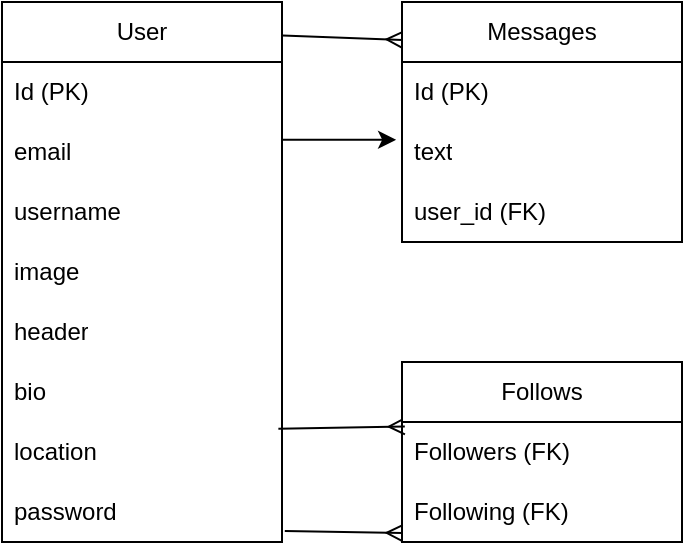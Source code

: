 <mxfile version="21.2.3" type="github">
  <diagram name="Page-1" id="UwgWkJDShhWNsZ2KdCSE">
    <mxGraphModel dx="581" dy="867" grid="1" gridSize="10" guides="1" tooltips="1" connect="1" arrows="1" fold="1" page="1" pageScale="1" pageWidth="850" pageHeight="1100" math="0" shadow="0">
      <root>
        <mxCell id="0" />
        <mxCell id="1" parent="0" />
        <mxCell id="MR87mqi0vEE_2Qfw01DZ-4" value="" style="endArrow=ERmany;html=1;rounded=0;exitX=1.01;exitY=0.815;exitDx=0;exitDy=0;entryX=0.002;entryY=0.852;entryDx=0;entryDy=0;endFill=0;exitPerimeter=0;entryPerimeter=0;" edge="1" parent="1" source="MR87mqi0vEE_2Qfw01DZ-28" target="MR87mqi0vEE_2Qfw01DZ-34">
          <mxGeometry width="50" height="50" relative="1" as="geometry">
            <mxPoint x="243.6" y="524.4" as="sourcePoint" />
            <mxPoint x="337.92" y="565.56" as="targetPoint" />
          </mxGeometry>
        </mxCell>
        <mxCell id="MR87mqi0vEE_2Qfw01DZ-5" value="" style="endArrow=ERmany;html=1;rounded=0;exitX=0.987;exitY=1.112;exitDx=0;exitDy=0;entryX=0.01;entryY=0.358;entryDx=0;entryDy=0;endFill=0;exitPerimeter=0;entryPerimeter=0;" edge="1" parent="1" source="MR87mqi0vEE_2Qfw01DZ-26" target="MR87mqi0vEE_2Qfw01DZ-31">
          <mxGeometry width="50" height="50" relative="1" as="geometry">
            <mxPoint x="280" y="410" as="sourcePoint" />
            <mxPoint x="424.76" y="460" as="targetPoint" />
          </mxGeometry>
        </mxCell>
        <mxCell id="MR87mqi0vEE_2Qfw01DZ-7" value="" style="endArrow=ERmany;html=1;rounded=0;exitX=1.002;exitY=0.062;exitDx=0;exitDy=0;exitPerimeter=0;endFill=0;entryX=0.002;entryY=0.158;entryDx=0;entryDy=0;entryPerimeter=0;" edge="1" parent="1" source="MR87mqi0vEE_2Qfw01DZ-20" target="MR87mqi0vEE_2Qfw01DZ-16">
          <mxGeometry width="50" height="50" relative="1" as="geometry">
            <mxPoint x="278.18" y="367.32" as="sourcePoint" />
            <mxPoint x="370" y="230" as="targetPoint" />
          </mxGeometry>
        </mxCell>
        <mxCell id="MR87mqi0vEE_2Qfw01DZ-16" value="Messages" style="swimlane;fontStyle=0;childLayout=stackLayout;horizontal=1;startSize=30;horizontalStack=0;resizeParent=1;resizeParentMax=0;resizeLast=0;collapsible=1;marginBottom=0;whiteSpace=wrap;html=1;" vertex="1" parent="1">
          <mxGeometry x="390" y="230" width="140" height="120" as="geometry" />
        </mxCell>
        <mxCell id="MR87mqi0vEE_2Qfw01DZ-17" value="Id (PK)" style="text;strokeColor=none;fillColor=none;align=left;verticalAlign=middle;spacingLeft=4;spacingRight=4;overflow=hidden;points=[[0,0.5],[1,0.5]];portConstraint=eastwest;rotatable=0;whiteSpace=wrap;html=1;" vertex="1" parent="MR87mqi0vEE_2Qfw01DZ-16">
          <mxGeometry y="30" width="140" height="30" as="geometry" />
        </mxCell>
        <mxCell id="MR87mqi0vEE_2Qfw01DZ-18" value="text" style="text;strokeColor=none;fillColor=none;align=left;verticalAlign=middle;spacingLeft=4;spacingRight=4;overflow=hidden;points=[[0,0.5],[1,0.5]];portConstraint=eastwest;rotatable=0;whiteSpace=wrap;html=1;" vertex="1" parent="MR87mqi0vEE_2Qfw01DZ-16">
          <mxGeometry y="60" width="140" height="30" as="geometry" />
        </mxCell>
        <mxCell id="MR87mqi0vEE_2Qfw01DZ-19" value="user_id (FK)" style="text;strokeColor=none;fillColor=none;align=left;verticalAlign=middle;spacingLeft=4;spacingRight=4;overflow=hidden;points=[[0,0.5],[1,0.5]];portConstraint=eastwest;rotatable=0;whiteSpace=wrap;html=1;" vertex="1" parent="MR87mqi0vEE_2Qfw01DZ-16">
          <mxGeometry y="90" width="140" height="30" as="geometry" />
        </mxCell>
        <mxCell id="MR87mqi0vEE_2Qfw01DZ-20" value="User" style="swimlane;fontStyle=0;childLayout=stackLayout;horizontal=1;startSize=30;horizontalStack=0;resizeParent=1;resizeParentMax=0;resizeLast=0;collapsible=1;marginBottom=0;whiteSpace=wrap;html=1;" vertex="1" parent="1">
          <mxGeometry x="190" y="230" width="140" height="270" as="geometry" />
        </mxCell>
        <mxCell id="MR87mqi0vEE_2Qfw01DZ-21" value="Id (PK)" style="text;strokeColor=none;fillColor=none;align=left;verticalAlign=middle;spacingLeft=4;spacingRight=4;overflow=hidden;points=[[0,0.5],[1,0.5]];portConstraint=eastwest;rotatable=0;whiteSpace=wrap;html=1;" vertex="1" parent="MR87mqi0vEE_2Qfw01DZ-20">
          <mxGeometry y="30" width="140" height="30" as="geometry" />
        </mxCell>
        <mxCell id="MR87mqi0vEE_2Qfw01DZ-22" value="email" style="text;strokeColor=none;fillColor=none;align=left;verticalAlign=middle;spacingLeft=4;spacingRight=4;overflow=hidden;points=[[0,0.5],[1,0.5]];portConstraint=eastwest;rotatable=0;whiteSpace=wrap;html=1;" vertex="1" parent="MR87mqi0vEE_2Qfw01DZ-20">
          <mxGeometry y="60" width="140" height="30" as="geometry" />
        </mxCell>
        <mxCell id="MR87mqi0vEE_2Qfw01DZ-30" value="username" style="text;strokeColor=none;fillColor=none;align=left;verticalAlign=middle;spacingLeft=4;spacingRight=4;overflow=hidden;points=[[0,0.5],[1,0.5]];portConstraint=eastwest;rotatable=0;whiteSpace=wrap;html=1;" vertex="1" parent="MR87mqi0vEE_2Qfw01DZ-20">
          <mxGeometry y="90" width="140" height="30" as="geometry" />
        </mxCell>
        <mxCell id="MR87mqi0vEE_2Qfw01DZ-23" value="image" style="text;strokeColor=none;fillColor=none;align=left;verticalAlign=middle;spacingLeft=4;spacingRight=4;overflow=hidden;points=[[0,0.5],[1,0.5]];portConstraint=eastwest;rotatable=0;whiteSpace=wrap;html=1;" vertex="1" parent="MR87mqi0vEE_2Qfw01DZ-20">
          <mxGeometry y="120" width="140" height="30" as="geometry" />
        </mxCell>
        <mxCell id="MR87mqi0vEE_2Qfw01DZ-25" value="header" style="text;strokeColor=none;fillColor=none;align=left;verticalAlign=middle;spacingLeft=4;spacingRight=4;overflow=hidden;points=[[0,0.5],[1,0.5]];portConstraint=eastwest;rotatable=0;whiteSpace=wrap;html=1;" vertex="1" parent="MR87mqi0vEE_2Qfw01DZ-20">
          <mxGeometry y="150" width="140" height="30" as="geometry" />
        </mxCell>
        <mxCell id="MR87mqi0vEE_2Qfw01DZ-26" value="bio" style="text;strokeColor=none;fillColor=none;align=left;verticalAlign=middle;spacingLeft=4;spacingRight=4;overflow=hidden;points=[[0,0.5],[1,0.5]];portConstraint=eastwest;rotatable=0;whiteSpace=wrap;html=1;" vertex="1" parent="MR87mqi0vEE_2Qfw01DZ-20">
          <mxGeometry y="180" width="140" height="30" as="geometry" />
        </mxCell>
        <mxCell id="MR87mqi0vEE_2Qfw01DZ-27" value="location" style="text;strokeColor=none;fillColor=none;align=left;verticalAlign=middle;spacingLeft=4;spacingRight=4;overflow=hidden;points=[[0,0.5],[1,0.5]];portConstraint=eastwest;rotatable=0;whiteSpace=wrap;html=1;" vertex="1" parent="MR87mqi0vEE_2Qfw01DZ-20">
          <mxGeometry y="210" width="140" height="30" as="geometry" />
        </mxCell>
        <mxCell id="MR87mqi0vEE_2Qfw01DZ-28" value="password" style="text;strokeColor=none;fillColor=none;align=left;verticalAlign=middle;spacingLeft=4;spacingRight=4;overflow=hidden;points=[[0,0.5],[1,0.5]];portConstraint=eastwest;rotatable=0;whiteSpace=wrap;html=1;" vertex="1" parent="MR87mqi0vEE_2Qfw01DZ-20">
          <mxGeometry y="240" width="140" height="30" as="geometry" />
        </mxCell>
        <mxCell id="MR87mqi0vEE_2Qfw01DZ-31" value="Follows" style="swimlane;fontStyle=0;childLayout=stackLayout;horizontal=1;startSize=30;horizontalStack=0;resizeParent=1;resizeParentMax=0;resizeLast=0;collapsible=1;marginBottom=0;whiteSpace=wrap;html=1;" vertex="1" parent="1">
          <mxGeometry x="390" y="410" width="140" height="90" as="geometry" />
        </mxCell>
        <mxCell id="MR87mqi0vEE_2Qfw01DZ-33" value="Followers (FK)" style="text;strokeColor=none;fillColor=none;align=left;verticalAlign=middle;spacingLeft=4;spacingRight=4;overflow=hidden;points=[[0,0.5],[1,0.5]];portConstraint=eastwest;rotatable=0;whiteSpace=wrap;html=1;" vertex="1" parent="MR87mqi0vEE_2Qfw01DZ-31">
          <mxGeometry y="30" width="140" height="30" as="geometry" />
        </mxCell>
        <mxCell id="MR87mqi0vEE_2Qfw01DZ-34" value="Following (FK)" style="text;strokeColor=none;fillColor=none;align=left;verticalAlign=middle;spacingLeft=4;spacingRight=4;overflow=hidden;points=[[0,0.5],[1,0.5]];portConstraint=eastwest;rotatable=0;whiteSpace=wrap;html=1;" vertex="1" parent="MR87mqi0vEE_2Qfw01DZ-31">
          <mxGeometry y="60" width="140" height="30" as="geometry" />
        </mxCell>
        <mxCell id="MR87mqi0vEE_2Qfw01DZ-46" value="" style="endArrow=classic;html=1;rounded=0;entryX=-0.021;entryY=0.297;entryDx=0;entryDy=0;entryPerimeter=0;exitX=1.002;exitY=0.297;exitDx=0;exitDy=0;exitPerimeter=0;" edge="1" parent="1" source="MR87mqi0vEE_2Qfw01DZ-22" target="MR87mqi0vEE_2Qfw01DZ-18">
          <mxGeometry width="50" height="50" relative="1" as="geometry">
            <mxPoint x="280" y="340" as="sourcePoint" />
            <mxPoint x="330" y="290" as="targetPoint" />
          </mxGeometry>
        </mxCell>
      </root>
    </mxGraphModel>
  </diagram>
</mxfile>
